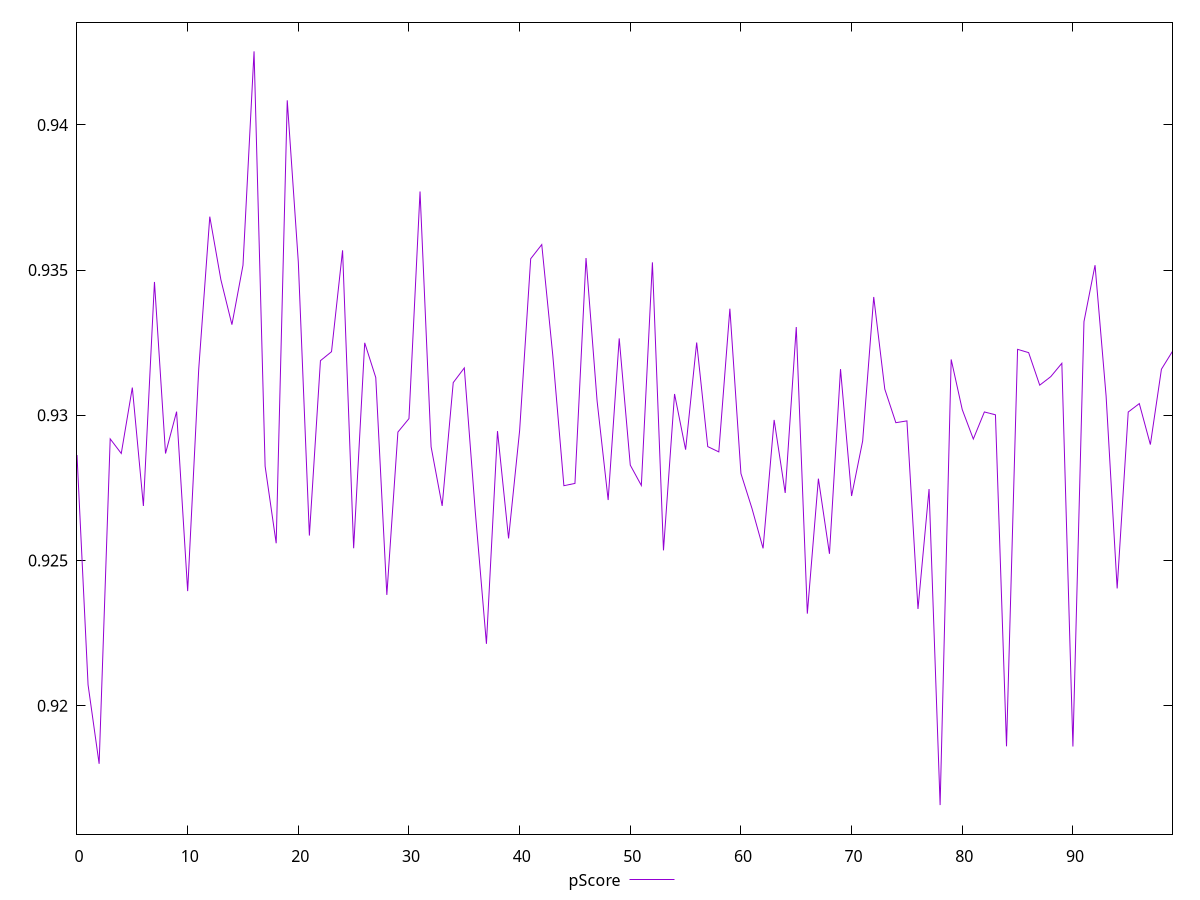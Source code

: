 reset

$pScore <<EOF
0 0.9286346588353735
1 0.9207233554024201
2 0.9180035330686709
3 0.929190070585918
4 0.9286876730393663
5 0.9309561733010361
6 0.9268800879814596
7 0.9345928500997105
8 0.9286865571489145
9 0.9301277948393292
10 0.9239494269197267
11 0.9315901157479696
12 0.9368407960411963
13 0.9346730136681507
14 0.933122036299044
15 0.9351678621282803
16 0.9425316012433795
17 0.9282490319674515
18 0.9255960508571718
19 0.9408451362367509
20 0.9352801123940366
21 0.9258612254594472
22 0.9318822753350232
23 0.9321912340767868
24 0.935680964505686
25 0.9254239563083753
26 0.9324967810665626
27 0.9313006248004994
28 0.9238181503038213
29 0.9294245206813789
30 0.929887851874855
31 0.9377075689996022
32 0.9289162506314906
33 0.9268817822826362
34 0.9311274083206292
35 0.9316322029941582
36 0.9266523142589005
37 0.9221343506428977
38 0.9294567139352842
39 0.9257622650725128
40 0.9294772472537645
41 0.9353912022301116
42 0.9358790676766161
43 0.9320534601659672
44 0.9275782163852837
45 0.9276563348546333
46 0.9354161709301687
47 0.9304968692927301
48 0.9270855244734111
49 0.9326492976747424
50 0.9282859618076504
51 0.927586086286098
52 0.9352673495214568
53 0.9253520987745356
54 0.9307352345244504
55 0.9288187308451149
56 0.9325070989784833
57 0.9289240493939024
58 0.9287417834991429
59 0.9336711994542838
60 0.9279975515278518
61 0.926791958148792
62 0.9254211054525663
63 0.9298419181838595
64 0.9273278497455659
65 0.9330403867225878
66 0.923172872550139
67 0.9278208677261546
68 0.925233404077915
69 0.9315912090852143
70 0.9272236414351996
71 0.9291172136969841
72 0.9340754167050166
73 0.9309023446693685
74 0.9297472371992634
75 0.9298092575512206
76 0.9233347238218628
77 0.9274629310160564
78 0.9165822538344991
79 0.9319242735248088
80 0.9301979321751749
81 0.9291856223605919
82 0.9301167464362439
83 0.9300183778582545
84 0.9186053645586367
85 0.932271764815298
86 0.9321591173772802
87 0.9310390728480146
88 0.9313329419944055
89 0.93179223603081
90 0.918598233251654
91 0.9332252438367254
92 0.9351689265709553
93 0.9306631619408682
94 0.9240403359217384
95 0.9301145366526743
96 0.9304048286027338
97 0.9289936626749585
98 0.9315879290475593
99 0.9322053848049271
EOF

set key outside below
set xrange [0:99]
set yrange [0.9155822538344991:0.9435316012433795]
set trange [0.9155822538344991:0.9435316012433795]
set terminal svg size 640, 500 enhanced background rgb 'white'
set output "report_00018_2021-02-10T15-25-16.877Z/mainthread-work-breakdown/samples/pages/pScore/values.svg"

plot $pScore title "pScore" with line

reset
